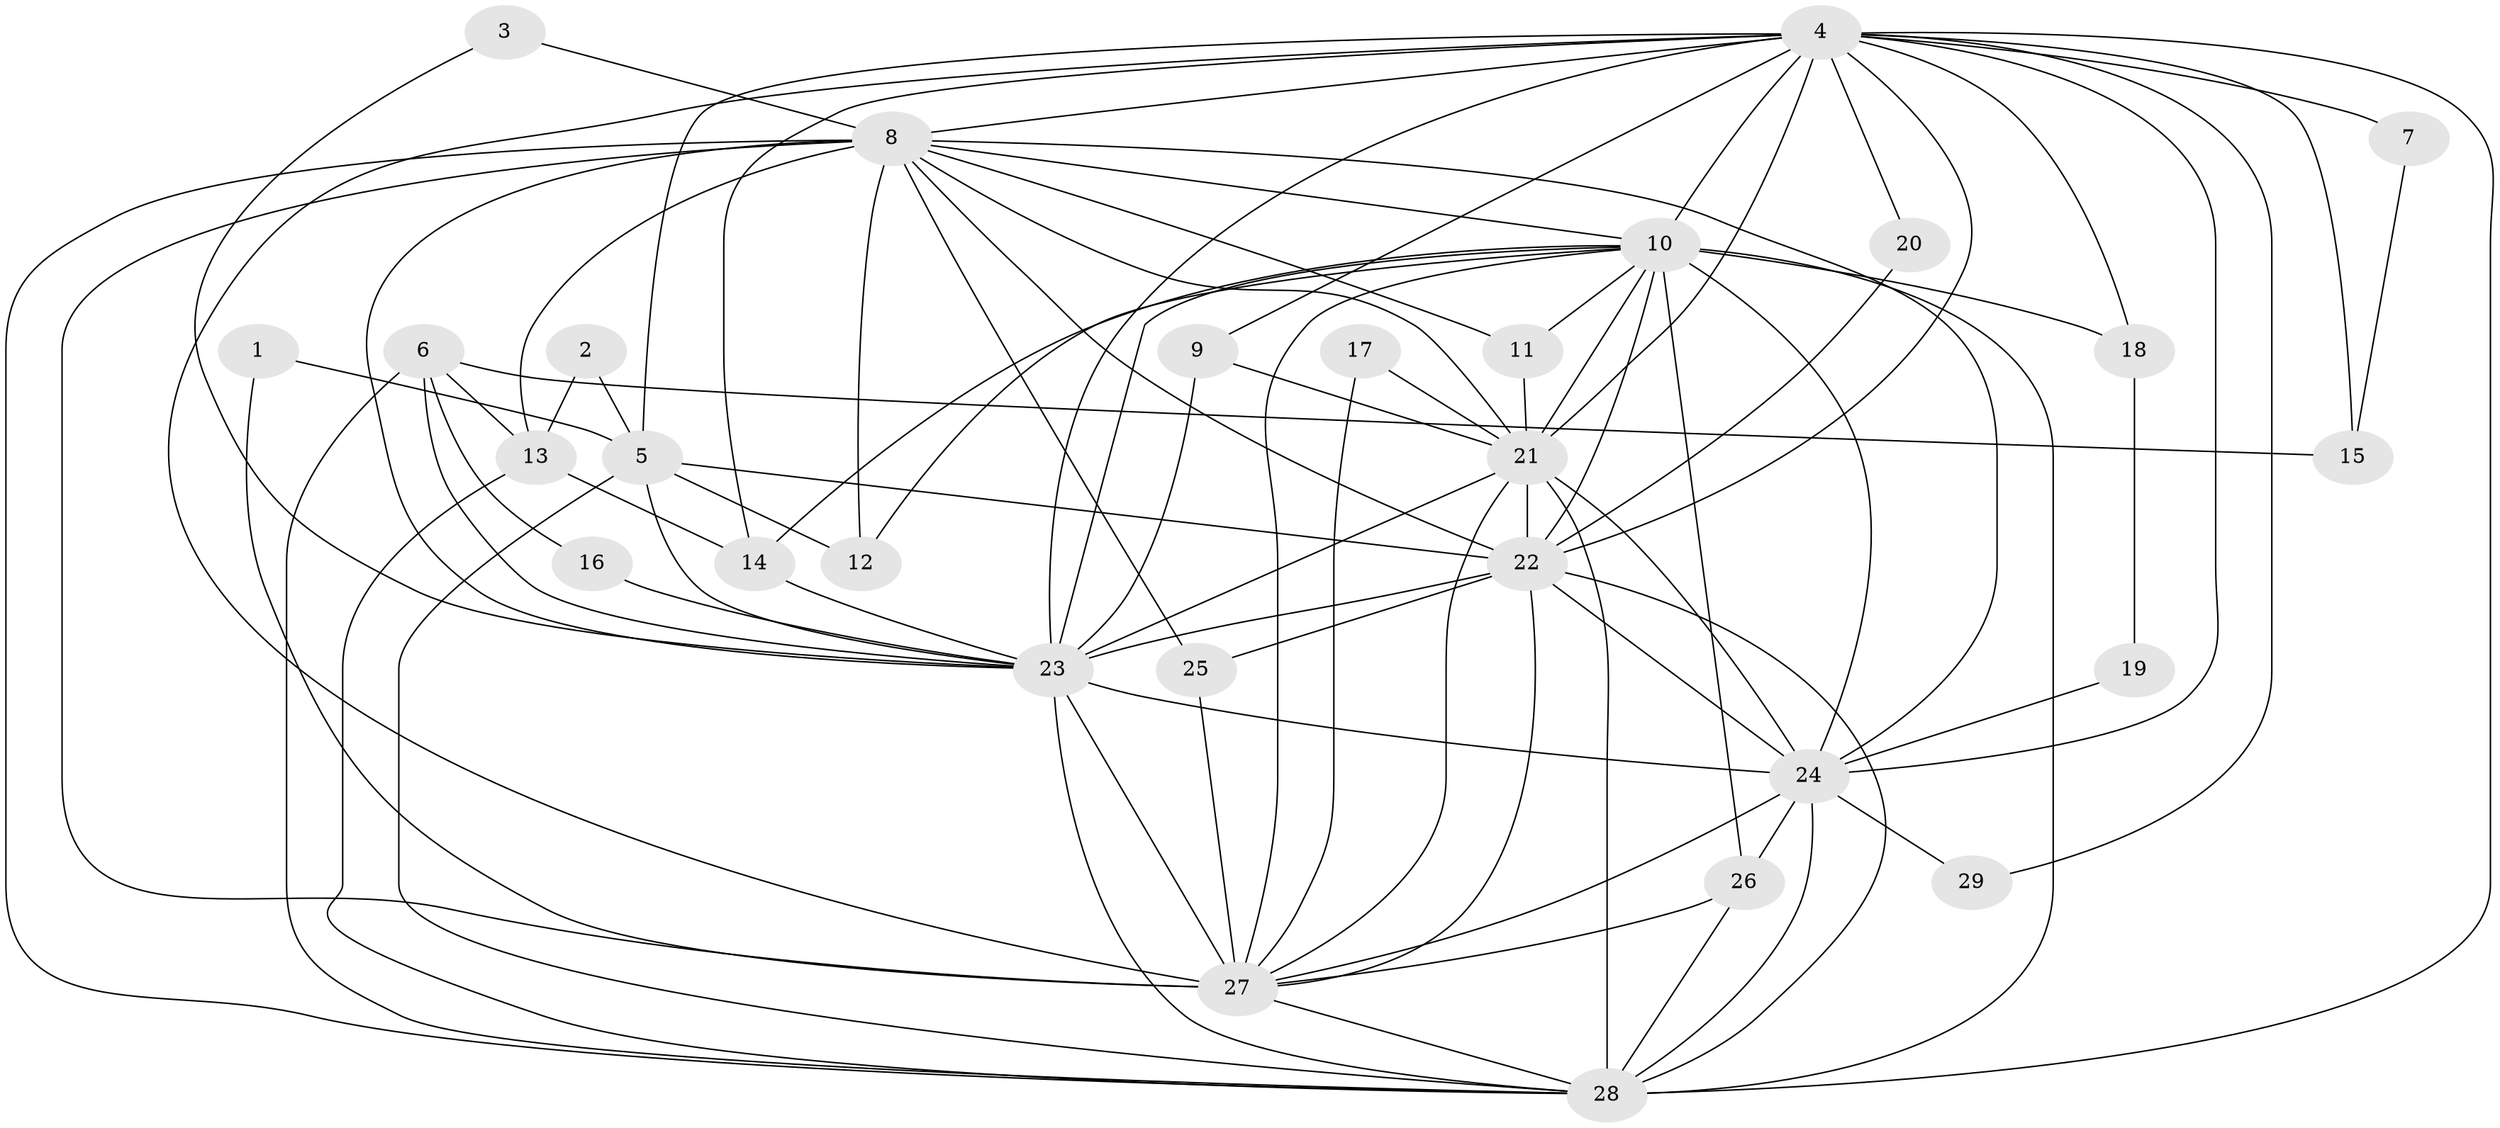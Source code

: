 // original degree distribution, {16: 0.07017543859649122, 14: 0.03508771929824561, 17: 0.03508771929824561, 13: 0.017543859649122806, 15: 0.017543859649122806, 5: 0.017543859649122806, 6: 0.03508771929824561, 4: 0.07017543859649122, 3: 0.19298245614035087, 2: 0.5087719298245614}
// Generated by graph-tools (version 1.1) at 2025/25/03/09/25 03:25:45]
// undirected, 29 vertices, 87 edges
graph export_dot {
graph [start="1"]
  node [color=gray90,style=filled];
  1;
  2;
  3;
  4;
  5;
  6;
  7;
  8;
  9;
  10;
  11;
  12;
  13;
  14;
  15;
  16;
  17;
  18;
  19;
  20;
  21;
  22;
  23;
  24;
  25;
  26;
  27;
  28;
  29;
  1 -- 5 [weight=1.0];
  1 -- 27 [weight=1.0];
  2 -- 5 [weight=1.0];
  2 -- 13 [weight=1.0];
  3 -- 8 [weight=1.0];
  3 -- 23 [weight=1.0];
  4 -- 5 [weight=1.0];
  4 -- 7 [weight=2.0];
  4 -- 8 [weight=2.0];
  4 -- 9 [weight=1.0];
  4 -- 10 [weight=2.0];
  4 -- 14 [weight=1.0];
  4 -- 15 [weight=1.0];
  4 -- 18 [weight=1.0];
  4 -- 20 [weight=1.0];
  4 -- 21 [weight=2.0];
  4 -- 22 [weight=2.0];
  4 -- 23 [weight=2.0];
  4 -- 24 [weight=4.0];
  4 -- 27 [weight=3.0];
  4 -- 28 [weight=2.0];
  4 -- 29 [weight=1.0];
  5 -- 12 [weight=1.0];
  5 -- 22 [weight=1.0];
  5 -- 23 [weight=1.0];
  5 -- 28 [weight=1.0];
  6 -- 13 [weight=2.0];
  6 -- 15 [weight=1.0];
  6 -- 16 [weight=1.0];
  6 -- 23 [weight=1.0];
  6 -- 28 [weight=1.0];
  7 -- 15 [weight=1.0];
  8 -- 10 [weight=1.0];
  8 -- 11 [weight=1.0];
  8 -- 12 [weight=1.0];
  8 -- 13 [weight=1.0];
  8 -- 21 [weight=1.0];
  8 -- 22 [weight=1.0];
  8 -- 23 [weight=1.0];
  8 -- 24 [weight=1.0];
  8 -- 25 [weight=2.0];
  8 -- 27 [weight=1.0];
  8 -- 28 [weight=2.0];
  9 -- 21 [weight=1.0];
  9 -- 23 [weight=1.0];
  10 -- 11 [weight=1.0];
  10 -- 12 [weight=1.0];
  10 -- 14 [weight=1.0];
  10 -- 18 [weight=1.0];
  10 -- 21 [weight=1.0];
  10 -- 22 [weight=1.0];
  10 -- 23 [weight=1.0];
  10 -- 24 [weight=2.0];
  10 -- 26 [weight=1.0];
  10 -- 27 [weight=1.0];
  10 -- 28 [weight=1.0];
  11 -- 21 [weight=1.0];
  13 -- 14 [weight=1.0];
  13 -- 28 [weight=1.0];
  14 -- 23 [weight=1.0];
  16 -- 23 [weight=1.0];
  17 -- 21 [weight=1.0];
  17 -- 27 [weight=1.0];
  18 -- 19 [weight=1.0];
  19 -- 24 [weight=1.0];
  20 -- 22 [weight=1.0];
  21 -- 22 [weight=3.0];
  21 -- 23 [weight=1.0];
  21 -- 24 [weight=1.0];
  21 -- 27 [weight=1.0];
  21 -- 28 [weight=2.0];
  22 -- 23 [weight=1.0];
  22 -- 24 [weight=1.0];
  22 -- 25 [weight=1.0];
  22 -- 27 [weight=2.0];
  22 -- 28 [weight=1.0];
  23 -- 24 [weight=1.0];
  23 -- 27 [weight=2.0];
  23 -- 28 [weight=2.0];
  24 -- 26 [weight=1.0];
  24 -- 27 [weight=1.0];
  24 -- 28 [weight=2.0];
  24 -- 29 [weight=1.0];
  25 -- 27 [weight=1.0];
  26 -- 27 [weight=1.0];
  26 -- 28 [weight=1.0];
  27 -- 28 [weight=1.0];
}
